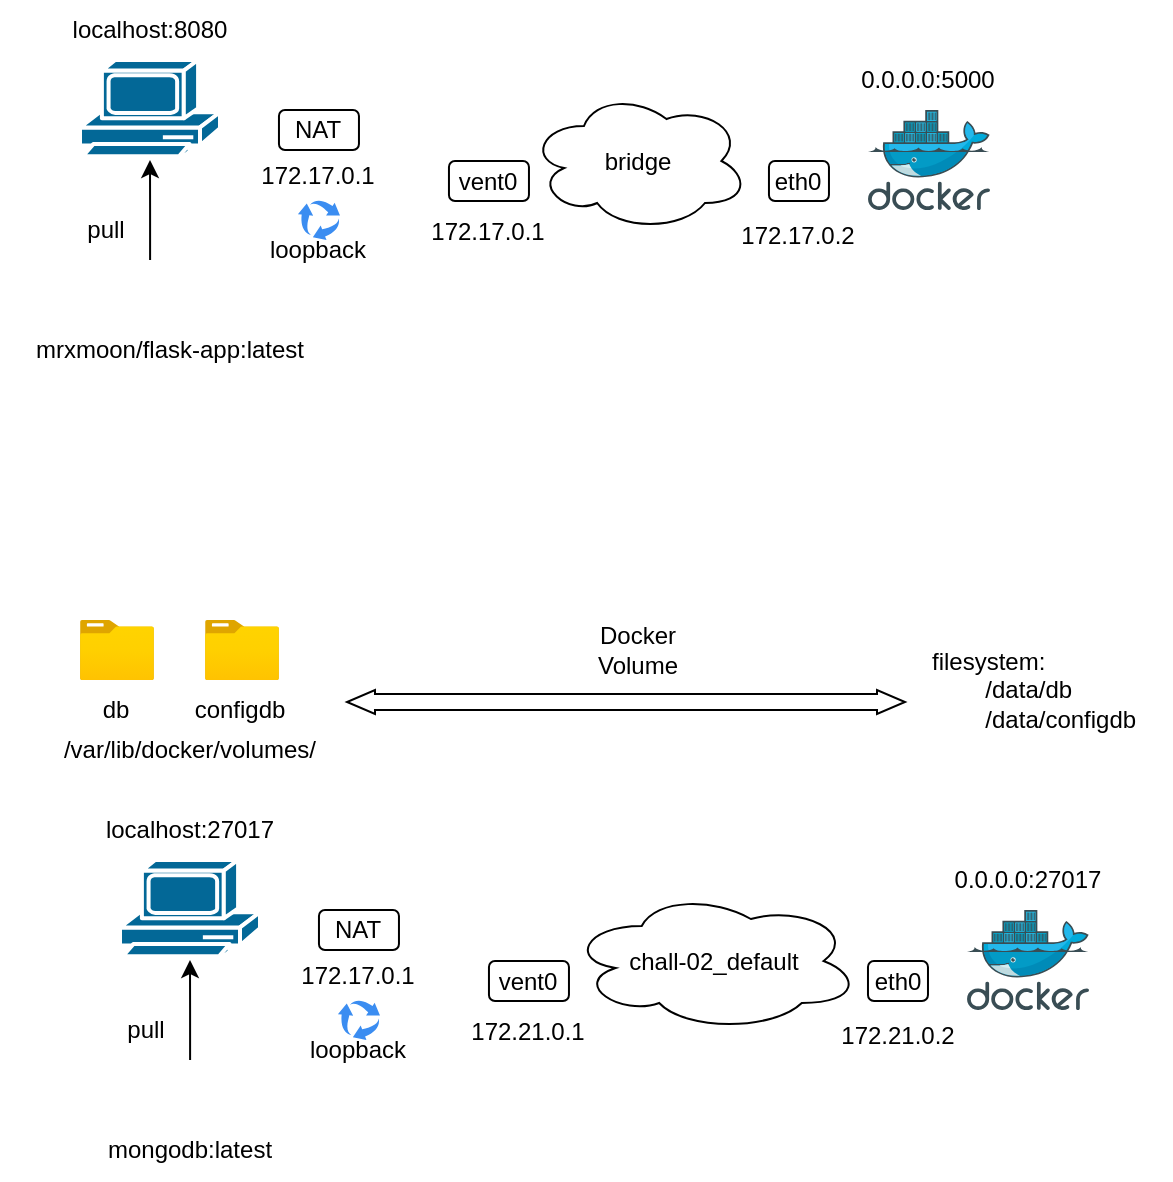 <mxfile version="25.0.3">
  <diagram name="Page-1" id="SDOzWbV70_7biV7m2FC6">
    <mxGraphModel dx="1050" dy="557" grid="1" gridSize="10" guides="1" tooltips="1" connect="1" arrows="1" fold="1" page="1" pageScale="1" pageWidth="850" pageHeight="1100" math="0" shadow="0">
      <root>
        <mxCell id="0" />
        <mxCell id="1" parent="0" />
        <mxCell id="aVytLB4ivRo-0Gfj-eNB-1" value="" style="image;sketch=0;aspect=fixed;html=1;points=[];align=center;fontSize=12;image=img/lib/mscae/Docker.svg;" parent="1" vertex="1">
          <mxGeometry x="593.99" y="75" width="60.98" height="50" as="geometry" />
        </mxCell>
        <mxCell id="aVytLB4ivRo-0Gfj-eNB-2" value="" style="shape=mxgraph.cisco.computers_and_peripherals.pc;html=1;pointerEvents=1;dashed=0;fillColor=#036897;strokeColor=#ffffff;strokeWidth=2;verticalLabelPosition=bottom;verticalAlign=top;align=center;outlineConnect=0;" parent="1" vertex="1">
          <mxGeometry x="200" y="50" width="70" height="50" as="geometry" />
        </mxCell>
        <mxCell id="aVytLB4ivRo-0Gfj-eNB-4" value="0.0.0.0:5000" style="text;html=1;align=center;verticalAlign=middle;whiteSpace=wrap;rounded=0;" parent="1" vertex="1">
          <mxGeometry x="559.48" y="45" width="130" height="30" as="geometry" />
        </mxCell>
        <mxCell id="aVytLB4ivRo-0Gfj-eNB-5" value="localhost:8080" style="text;html=1;align=center;verticalAlign=middle;whiteSpace=wrap;rounded=0;" parent="1" vertex="1">
          <mxGeometry x="170" y="20" width="130" height="30" as="geometry" />
        </mxCell>
        <mxCell id="aVytLB4ivRo-0Gfj-eNB-8" style="edgeStyle=orthogonalEdgeStyle;rounded=0;orthogonalLoop=1;jettySize=auto;html=1;" parent="1" source="aVytLB4ivRo-0Gfj-eNB-6" target="aVytLB4ivRo-0Gfj-eNB-2" edge="1">
          <mxGeometry relative="1" as="geometry" />
        </mxCell>
        <mxCell id="aVytLB4ivRo-0Gfj-eNB-6" value="" style="shape=image;verticalLabelPosition=bottom;labelBackgroundColor=default;verticalAlign=top;aspect=fixed;imageAspect=0;image=https://gitlab.com/uploads/-/system/project/avatar/22180576/dockerhub.png;" parent="1" vertex="1">
          <mxGeometry x="216.17" y="150" width="37.65" height="30" as="geometry" />
        </mxCell>
        <mxCell id="aVytLB4ivRo-0Gfj-eNB-7" value="mrxmoon/flask-app:latest" style="text;html=1;align=center;verticalAlign=middle;whiteSpace=wrap;rounded=0;" parent="1" vertex="1">
          <mxGeometry x="160" y="180" width="170" height="30" as="geometry" />
        </mxCell>
        <mxCell id="aVytLB4ivRo-0Gfj-eNB-9" value="pull" style="text;html=1;align=center;verticalAlign=middle;whiteSpace=wrap;rounded=0;" parent="1" vertex="1">
          <mxGeometry x="190" y="120" width="46.17" height="30" as="geometry" />
        </mxCell>
        <mxCell id="aVytLB4ivRo-0Gfj-eNB-12" value="bridge" style="ellipse;shape=cloud;whiteSpace=wrap;html=1;" parent="1" vertex="1">
          <mxGeometry x="424.48" y="65.5" width="110" height="70" as="geometry" />
        </mxCell>
        <mxCell id="aVytLB4ivRo-0Gfj-eNB-13" value="172.17.0.2" style="text;html=1;align=center;verticalAlign=middle;whiteSpace=wrap;rounded=0;" parent="1" vertex="1">
          <mxGeometry x="494.48" y="123" width="130" height="30" as="geometry" />
        </mxCell>
        <mxCell id="aVytLB4ivRo-0Gfj-eNB-14" value="172.17.0.1" style="text;html=1;align=center;verticalAlign=middle;whiteSpace=wrap;rounded=0;" parent="1" vertex="1">
          <mxGeometry x="339.48" y="120.5" width="130" height="30" as="geometry" />
        </mxCell>
        <mxCell id="aVytLB4ivRo-0Gfj-eNB-15" value="eth0" style="rounded=1;whiteSpace=wrap;html=1;" parent="1" vertex="1">
          <mxGeometry x="544.48" y="100.5" width="30" height="20" as="geometry" />
        </mxCell>
        <mxCell id="aVytLB4ivRo-0Gfj-eNB-16" value="vent0" style="rounded=1;whiteSpace=wrap;html=1;" parent="1" vertex="1">
          <mxGeometry x="384.48" y="100.5" width="40" height="20" as="geometry" />
        </mxCell>
        <mxCell id="aVytLB4ivRo-0Gfj-eNB-17" value="NAT" style="rounded=1;whiteSpace=wrap;html=1;" parent="1" vertex="1">
          <mxGeometry x="299.48" y="75" width="40" height="20" as="geometry" />
        </mxCell>
        <mxCell id="aVytLB4ivRo-0Gfj-eNB-18" value="172.17.0.1" style="text;html=1;align=center;verticalAlign=middle;whiteSpace=wrap;rounded=0;" parent="1" vertex="1">
          <mxGeometry x="254.48" y="93" width="130" height="30" as="geometry" />
        </mxCell>
        <mxCell id="aVytLB4ivRo-0Gfj-eNB-19" value="loopback" style="text;html=1;align=center;verticalAlign=middle;whiteSpace=wrap;rounded=0;" parent="1" vertex="1">
          <mxGeometry x="254.48" y="130" width="130" height="30" as="geometry" />
        </mxCell>
        <mxCell id="aVytLB4ivRo-0Gfj-eNB-20" value="" style="sketch=0;html=1;aspect=fixed;strokeColor=none;shadow=0;fillColor=#3B8DF1;verticalAlign=top;labelPosition=center;verticalLabelPosition=bottom;shape=mxgraph.gcp2.arrow_cycle" parent="1" vertex="1">
          <mxGeometry x="308.95" y="120" width="21.05" height="20" as="geometry" />
        </mxCell>
        <mxCell id="Tu3c3Bq3ghXQ32RFPykP-1" value="" style="image;sketch=0;aspect=fixed;html=1;points=[];align=center;fontSize=12;image=img/lib/mscae/Docker.svg;" vertex="1" parent="1">
          <mxGeometry x="643.5" y="475" width="60.98" height="50" as="geometry" />
        </mxCell>
        <mxCell id="Tu3c3Bq3ghXQ32RFPykP-2" value="" style="shape=mxgraph.cisco.computers_and_peripherals.pc;html=1;pointerEvents=1;dashed=0;fillColor=#036897;strokeColor=#ffffff;strokeWidth=2;verticalLabelPosition=bottom;verticalAlign=top;align=center;outlineConnect=0;" vertex="1" parent="1">
          <mxGeometry x="220" y="450" width="70" height="50" as="geometry" />
        </mxCell>
        <mxCell id="Tu3c3Bq3ghXQ32RFPykP-3" value="0.0.0.0:27017" style="text;html=1;align=center;verticalAlign=middle;whiteSpace=wrap;rounded=0;" vertex="1" parent="1">
          <mxGeometry x="608.99" y="445" width="130" height="30" as="geometry" />
        </mxCell>
        <mxCell id="Tu3c3Bq3ghXQ32RFPykP-4" value="localhost:27017" style="text;html=1;align=center;verticalAlign=middle;whiteSpace=wrap;rounded=0;" vertex="1" parent="1">
          <mxGeometry x="190" y="420" width="130" height="30" as="geometry" />
        </mxCell>
        <mxCell id="Tu3c3Bq3ghXQ32RFPykP-5" style="edgeStyle=orthogonalEdgeStyle;rounded=0;orthogonalLoop=1;jettySize=auto;html=1;" edge="1" source="Tu3c3Bq3ghXQ32RFPykP-6" target="Tu3c3Bq3ghXQ32RFPykP-2" parent="1">
          <mxGeometry relative="1" as="geometry" />
        </mxCell>
        <mxCell id="Tu3c3Bq3ghXQ32RFPykP-6" value="" style="shape=image;verticalLabelPosition=bottom;labelBackgroundColor=default;verticalAlign=top;aspect=fixed;imageAspect=0;image=https://gitlab.com/uploads/-/system/project/avatar/22180576/dockerhub.png;" vertex="1" parent="1">
          <mxGeometry x="236.17" y="550" width="37.65" height="30" as="geometry" />
        </mxCell>
        <mxCell id="Tu3c3Bq3ghXQ32RFPykP-7" value="mongodb:latest" style="text;html=1;align=center;verticalAlign=middle;whiteSpace=wrap;rounded=0;" vertex="1" parent="1">
          <mxGeometry x="180" y="580" width="150" height="30" as="geometry" />
        </mxCell>
        <mxCell id="Tu3c3Bq3ghXQ32RFPykP-8" value="pull" style="text;html=1;align=center;verticalAlign=middle;whiteSpace=wrap;rounded=0;" vertex="1" parent="1">
          <mxGeometry x="210" y="520" width="46.17" height="30" as="geometry" />
        </mxCell>
        <mxCell id="Tu3c3Bq3ghXQ32RFPykP-9" value="chall-02_default" style="ellipse;shape=cloud;whiteSpace=wrap;html=1;" vertex="1" parent="1">
          <mxGeometry x="444.48" y="465.5" width="145.52" height="70" as="geometry" />
        </mxCell>
        <mxCell id="Tu3c3Bq3ghXQ32RFPykP-10" value="172.21.0.2" style="text;html=1;align=center;verticalAlign=middle;whiteSpace=wrap;rounded=0;" vertex="1" parent="1">
          <mxGeometry x="543.99" y="523" width="130" height="30" as="geometry" />
        </mxCell>
        <mxCell id="Tu3c3Bq3ghXQ32RFPykP-11" value="172.21.0.1" style="text;html=1;align=center;verticalAlign=middle;whiteSpace=wrap;rounded=0;" vertex="1" parent="1">
          <mxGeometry x="359.48" y="520.5" width="130" height="30" as="geometry" />
        </mxCell>
        <mxCell id="Tu3c3Bq3ghXQ32RFPykP-12" value="eth0" style="rounded=1;whiteSpace=wrap;html=1;" vertex="1" parent="1">
          <mxGeometry x="593.99" y="500.5" width="30" height="20" as="geometry" />
        </mxCell>
        <mxCell id="Tu3c3Bq3ghXQ32RFPykP-13" value="vent0" style="rounded=1;whiteSpace=wrap;html=1;" vertex="1" parent="1">
          <mxGeometry x="404.48" y="500.5" width="40" height="20" as="geometry" />
        </mxCell>
        <mxCell id="Tu3c3Bq3ghXQ32RFPykP-14" value="NAT" style="rounded=1;whiteSpace=wrap;html=1;" vertex="1" parent="1">
          <mxGeometry x="319.48" y="475" width="40" height="20" as="geometry" />
        </mxCell>
        <mxCell id="Tu3c3Bq3ghXQ32RFPykP-15" value="172.17.0.1" style="text;html=1;align=center;verticalAlign=middle;whiteSpace=wrap;rounded=0;" vertex="1" parent="1">
          <mxGeometry x="274.48" y="493" width="130" height="30" as="geometry" />
        </mxCell>
        <mxCell id="Tu3c3Bq3ghXQ32RFPykP-16" value="loopback" style="text;html=1;align=center;verticalAlign=middle;whiteSpace=wrap;rounded=0;" vertex="1" parent="1">
          <mxGeometry x="274.48" y="530" width="130" height="30" as="geometry" />
        </mxCell>
        <mxCell id="Tu3c3Bq3ghXQ32RFPykP-17" value="" style="sketch=0;html=1;aspect=fixed;strokeColor=none;shadow=0;fillColor=#3B8DF1;verticalAlign=top;labelPosition=center;verticalLabelPosition=bottom;shape=mxgraph.gcp2.arrow_cycle" vertex="1" parent="1">
          <mxGeometry x="328.95" y="520" width="21.05" height="20" as="geometry" />
        </mxCell>
        <mxCell id="Tu3c3Bq3ghXQ32RFPykP-18" value="" style="image;aspect=fixed;html=1;points=[];align=center;fontSize=12;image=img/lib/azure2/general/Folder_Blank.svg;" vertex="1" parent="1">
          <mxGeometry x="262.52" y="330" width="36.96" height="30" as="geometry" />
        </mxCell>
        <mxCell id="Tu3c3Bq3ghXQ32RFPykP-19" value="db" style="text;html=1;align=center;verticalAlign=middle;whiteSpace=wrap;rounded=0;" vertex="1" parent="1">
          <mxGeometry x="200.47" y="360" width="36.01" height="30" as="geometry" />
        </mxCell>
        <mxCell id="Tu3c3Bq3ghXQ32RFPykP-20" value="" style="image;aspect=fixed;html=1;points=[];align=center;fontSize=12;image=img/lib/azure2/general/Folder_Blank.svg;" vertex="1" parent="1">
          <mxGeometry x="200.0" y="330" width="36.96" height="30" as="geometry" />
        </mxCell>
        <mxCell id="Tu3c3Bq3ghXQ32RFPykP-21" value="configdb" style="text;html=1;align=center;verticalAlign=middle;whiteSpace=wrap;rounded=0;" vertex="1" parent="1">
          <mxGeometry x="250" y="360" width="60" height="30" as="geometry" />
        </mxCell>
        <mxCell id="Tu3c3Bq3ghXQ32RFPykP-22" value="filesystem:&lt;div&gt;&lt;span style=&quot;white-space: pre;&quot;&gt;&#x9;&lt;/span&gt;/data/db&lt;/div&gt;&lt;div&gt;&lt;span style=&quot;white-space: pre;&quot;&gt;&#x9;&lt;/span&gt;/data/configdb&lt;br&gt;&lt;/div&gt;" style="text;html=1;align=left;verticalAlign=middle;whiteSpace=wrap;rounded=0;" vertex="1" parent="1">
          <mxGeometry x="624.48" y="340" width="121.01" height="50" as="geometry" />
        </mxCell>
        <mxCell id="Tu3c3Bq3ghXQ32RFPykP-23" value="" style="shape=flexArrow;endArrow=classic;startArrow=classic;html=1;rounded=0;width=8;startSize=4.33;startWidth=3;endWidth=3;endSize=4.33;" edge="1" parent="1">
          <mxGeometry width="100" height="100" relative="1" as="geometry">
            <mxPoint x="333" y="371" as="sourcePoint" />
            <mxPoint x="613" y="371" as="targetPoint" />
          </mxGeometry>
        </mxCell>
        <mxCell id="Tu3c3Bq3ghXQ32RFPykP-26" value="Docker Volume" style="text;html=1;align=center;verticalAlign=middle;whiteSpace=wrap;rounded=0;" vertex="1" parent="1">
          <mxGeometry x="449.48" y="330" width="60" height="30" as="geometry" />
        </mxCell>
        <mxCell id="Tu3c3Bq3ghXQ32RFPykP-27" value="/var/lib/docker/volumes/" style="text;html=1;align=center;verticalAlign=middle;whiteSpace=wrap;rounded=0;" vertex="1" parent="1">
          <mxGeometry x="185" y="380" width="140" height="30" as="geometry" />
        </mxCell>
      </root>
    </mxGraphModel>
  </diagram>
</mxfile>
